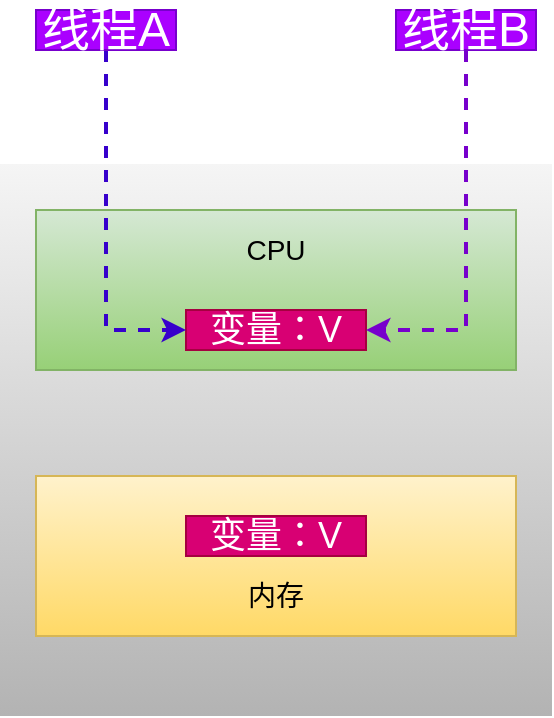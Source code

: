 <mxfile version="12.2.2" type="device" pages="5"><diagram id="YZ7Y7R7JoqKNY3NT98dX" name="第 1 页"><mxGraphModel dx="854" dy="496" grid="1" gridSize="10" guides="1" tooltips="1" connect="1" arrows="1" fold="1" page="1" pageScale="1" pageWidth="1169" pageHeight="827" math="0" shadow="0"><root><mxCell id="0"/><mxCell id="1" parent="0"/><mxCell id="cutTtf2Eejw5bIjczUNu-22" value="" style="whiteSpace=wrap;html=1;aspect=fixed;fillColor=#f5f5f5;strokeColor=none;gradientColor=#b3b3b3;" vertex="1" parent="1"><mxGeometry x="201" y="137" width="276" height="276" as="geometry"/></mxCell><mxCell id="cutTtf2Eejw5bIjczUNu-6" value="" style="rounded=0;whiteSpace=wrap;html=1;fillColor=#d5e8d4;strokeColor=#82b366;gradientColor=#97d077;" vertex="1" parent="1"><mxGeometry x="219" y="160" width="240" height="80" as="geometry"/></mxCell><mxCell id="cutTtf2Eejw5bIjczUNu-7" value="" style="rounded=0;whiteSpace=wrap;html=1;fillColor=#fff2cc;strokeColor=#d6b656;gradientColor=#ffd966;" vertex="1" parent="1"><mxGeometry x="219" y="293" width="240" height="80" as="geometry"/></mxCell><mxCell id="cutTtf2Eejw5bIjczUNu-10" value="&lt;font style=&quot;font-size: 14px&quot;&gt;CPU&lt;/font&gt;" style="text;html=1;strokeColor=none;fillColor=none;align=center;verticalAlign=middle;whiteSpace=wrap;rounded=0;" vertex="1" parent="1"><mxGeometry x="319" y="170" width="40" height="20" as="geometry"/></mxCell><mxCell id="cutTtf2Eejw5bIjczUNu-13" value="&lt;font style=&quot;font-size: 18px&quot;&gt;变量：V&lt;/font&gt;" style="text;html=1;strokeColor=#A50040;fillColor=#d80073;align=center;verticalAlign=middle;whiteSpace=wrap;rounded=0;fontColor=#ffffff;" vertex="1" parent="1"><mxGeometry x="294" y="210" width="90" height="20" as="geometry"/></mxCell><mxCell id="cutTtf2Eejw5bIjczUNu-14" value="&lt;font style=&quot;font-size: 18px&quot;&gt;变量：V&lt;/font&gt;" style="text;html=1;strokeColor=#A50040;fillColor=#d80073;align=center;verticalAlign=middle;whiteSpace=wrap;rounded=0;fontColor=#ffffff;" vertex="1" parent="1"><mxGeometry x="294" y="313" width="90" height="20" as="geometry"/></mxCell><mxCell id="cutTtf2Eejw5bIjczUNu-16" value="&lt;span style=&quot;font-size: 14px&quot;&gt;内存&lt;/span&gt;" style="text;html=1;strokeColor=none;fillColor=none;align=center;verticalAlign=middle;whiteSpace=wrap;rounded=0;" vertex="1" parent="1"><mxGeometry x="319" y="343" width="40" height="20" as="geometry"/></mxCell><mxCell id="cutTtf2Eejw5bIjczUNu-19" style="edgeStyle=orthogonalEdgeStyle;rounded=0;orthogonalLoop=1;jettySize=auto;html=1;entryX=0;entryY=0.5;entryDx=0;entryDy=0;dashed=1;strokeWidth=2;fillColor=#6a00ff;strokeColor=#3700CC;" edge="1" parent="1" source="cutTtf2Eejw5bIjczUNu-17" target="cutTtf2Eejw5bIjczUNu-13"><mxGeometry relative="1" as="geometry"><Array as="points"><mxPoint x="254" y="220"/></Array></mxGeometry></mxCell><mxCell id="cutTtf2Eejw5bIjczUNu-17" value="&lt;font style=&quot;font-size: 24px&quot;&gt;线程A&lt;/font&gt;" style="text;html=1;strokeColor=#7700CC;fillColor=#aa00ff;align=center;verticalAlign=middle;whiteSpace=wrap;rounded=0;fontColor=#ffffff;" vertex="1" parent="1"><mxGeometry x="219" y="60" width="70" height="20" as="geometry"/></mxCell><mxCell id="cutTtf2Eejw5bIjczUNu-21" style="edgeStyle=orthogonalEdgeStyle;rounded=0;orthogonalLoop=1;jettySize=auto;html=1;entryX=1;entryY=0.5;entryDx=0;entryDy=0;dashed=1;strokeWidth=2;fillColor=#aa00ff;strokeColor=#7700CC;" edge="1" parent="1" source="cutTtf2Eejw5bIjczUNu-18" target="cutTtf2Eejw5bIjczUNu-13"><mxGeometry relative="1" as="geometry"><Array as="points"><mxPoint x="434" y="220"/></Array></mxGeometry></mxCell><mxCell id="cutTtf2Eejw5bIjczUNu-18" value="&lt;font style=&quot;font-size: 24px&quot;&gt;线程B&lt;/font&gt;" style="text;html=1;strokeColor=#7700CC;fillColor=#aa00ff;align=center;verticalAlign=middle;whiteSpace=wrap;rounded=0;fontColor=#ffffff;" vertex="1" parent="1"><mxGeometry x="399" y="60" width="70" height="20" as="geometry"/></mxCell></root></mxGraphModel></diagram><diagram id="KqJdQ8v8Tzd9akDIVqpB" name="第 2 页"><mxGraphModel dx="854" dy="496" grid="1" gridSize="10" guides="1" tooltips="1" connect="1" arrows="1" fold="1" page="1" pageScale="1" pageWidth="1169" pageHeight="827" math="0" shadow="0"><root><mxCell id="htEX0x7lA4ImFFeS_5Ce-0"/><mxCell id="htEX0x7lA4ImFFeS_5Ce-1" parent="htEX0x7lA4ImFFeS_5Ce-0"/><mxCell id="htEX0x7lA4ImFFeS_5Ce-13" value="" style="rounded=0;whiteSpace=wrap;html=1;gradientColor=#B3B3B3;fillColor=#dae8fc;strokeColor=none;" vertex="1" parent="htEX0x7lA4ImFFeS_5Ce-1"><mxGeometry x="172.5" y="136" width="655" height="277" as="geometry"/></mxCell><mxCell id="htEX0x7lA4ImFFeS_5Ce-3" value="" style="rounded=0;whiteSpace=wrap;html=1;fillColor=#d5e8d4;strokeColor=#82b366;gradientColor=#97d077;" vertex="1" parent="htEX0x7lA4ImFFeS_5Ce-1"><mxGeometry x="219" y="160" width="240" height="80" as="geometry"/></mxCell><mxCell id="htEX0x7lA4ImFFeS_5Ce-18" value="" style="rounded=0;whiteSpace=wrap;html=1;fillColor=#d5e8d4;strokeColor=#82b366;gradientColor=#97d077;" vertex="1" parent="htEX0x7lA4ImFFeS_5Ce-1"><mxGeometry x="545" y="160" width="240" height="80" as="geometry"/></mxCell><mxCell id="htEX0x7lA4ImFFeS_5Ce-4" value="" style="rounded=0;whiteSpace=wrap;html=1;fillColor=#fff2cc;strokeColor=#d6b656;gradientColor=#ffd966;" vertex="1" parent="htEX0x7lA4ImFFeS_5Ce-1"><mxGeometry x="220" y="293" width="565" height="80" as="geometry"/></mxCell><mxCell id="htEX0x7lA4ImFFeS_5Ce-5" value="&lt;font style=&quot;font-size: 14px&quot;&gt;CPU-1&lt;/font&gt;" style="text;html=1;strokeColor=none;fillColor=none;align=center;verticalAlign=middle;whiteSpace=wrap;rounded=0;" vertex="1" parent="htEX0x7lA4ImFFeS_5Ce-1"><mxGeometry x="303.5" y="170" width="71" height="20" as="geometry"/></mxCell><mxCell id="fGnZQtnFUIu31n4b1PfC-3" style="edgeStyle=orthogonalEdgeStyle;orthogonalLoop=1;jettySize=auto;html=1;entryX=0;entryY=0.5;entryDx=0;entryDy=0;dashed=1;strokeWidth=2;curved=1;strokeColor=#7EA6E0;" edge="1" parent="htEX0x7lA4ImFFeS_5Ce-1" source="htEX0x7lA4ImFFeS_5Ce-6" target="htEX0x7lA4ImFFeS_5Ce-7"><mxGeometry relative="1" as="geometry"><Array as="points"><mxPoint x="339" y="333"/></Array></mxGeometry></mxCell><mxCell id="htEX0x7lA4ImFFeS_5Ce-6" value="&lt;font style=&quot;font-size: 18px&quot;&gt;变量：V&lt;/font&gt;" style="text;html=1;strokeColor=#A50040;fillColor=#d80073;align=center;verticalAlign=middle;whiteSpace=wrap;rounded=0;fontColor=#ffffff;" vertex="1" parent="htEX0x7lA4ImFFeS_5Ce-1"><mxGeometry x="294" y="210" width="90" height="20" as="geometry"/></mxCell><mxCell id="htEX0x7lA4ImFFeS_5Ce-7" value="&lt;font style=&quot;font-size: 18px&quot;&gt;变量：V&lt;/font&gt;" style="text;html=1;strokeColor=#A50040;fillColor=#d80073;align=center;verticalAlign=middle;whiteSpace=wrap;rounded=0;fontColor=#ffffff;" vertex="1" parent="htEX0x7lA4ImFFeS_5Ce-1"><mxGeometry x="460" y="323" width="90" height="20" as="geometry"/></mxCell><mxCell id="htEX0x7lA4ImFFeS_5Ce-8" value="&lt;span style=&quot;font-size: 14px&quot;&gt;内存&lt;/span&gt;" style="text;html=1;strokeColor=none;fillColor=none;align=center;verticalAlign=middle;whiteSpace=wrap;rounded=0;" vertex="1" parent="htEX0x7lA4ImFFeS_5Ce-1"><mxGeometry x="480" y="353" width="40" height="20" as="geometry"/></mxCell><mxCell id="htEX0x7lA4ImFFeS_5Ce-9" style="edgeStyle=orthogonalEdgeStyle;rounded=0;orthogonalLoop=1;jettySize=auto;html=1;entryX=0;entryY=0.5;entryDx=0;entryDy=0;dashed=1;strokeWidth=2;fillColor=#6a00ff;strokeColor=#3700CC;" edge="1" parent="htEX0x7lA4ImFFeS_5Ce-1" source="htEX0x7lA4ImFFeS_5Ce-10" target="htEX0x7lA4ImFFeS_5Ce-6"><mxGeometry relative="1" as="geometry"><Array as="points"><mxPoint x="254" y="220"/></Array></mxGeometry></mxCell><mxCell id="htEX0x7lA4ImFFeS_5Ce-10" value="&lt;font style=&quot;font-size: 24px&quot;&gt;线程A&lt;/font&gt;" style="text;html=1;strokeColor=#7700CC;fillColor=#aa00ff;align=center;verticalAlign=middle;whiteSpace=wrap;rounded=0;fontColor=#ffffff;" vertex="1" parent="htEX0x7lA4ImFFeS_5Ce-1"><mxGeometry x="219" y="60" width="70" height="20" as="geometry"/></mxCell><mxCell id="htEX0x7lA4ImFFeS_5Ce-23" style="edgeStyle=orthogonalEdgeStyle;rounded=0;orthogonalLoop=1;jettySize=auto;html=1;entryX=1;entryY=0.75;entryDx=0;entryDy=0;dashed=1;strokeWidth=2;fillColor=#aa00ff;strokeColor=#7700CC;" edge="1" parent="htEX0x7lA4ImFFeS_5Ce-1" source="htEX0x7lA4ImFFeS_5Ce-12" target="htEX0x7lA4ImFFeS_5Ce-20"><mxGeometry relative="1" as="geometry"/></mxCell><mxCell id="htEX0x7lA4ImFFeS_5Ce-12" value="&lt;font style=&quot;font-size: 24px&quot;&gt;线程B&lt;/font&gt;" style="text;html=1;strokeColor=#7700CC;fillColor=#aa00ff;align=center;verticalAlign=middle;whiteSpace=wrap;rounded=0;fontColor=#ffffff;" vertex="1" parent="htEX0x7lA4ImFFeS_5Ce-1"><mxGeometry x="710" y="60" width="70" height="20" as="geometry"/></mxCell><mxCell id="htEX0x7lA4ImFFeS_5Ce-19" value="&lt;font style=&quot;font-size: 14px&quot;&gt;CPU-2&lt;/font&gt;" style="text;html=1;strokeColor=none;fillColor=none;align=center;verticalAlign=middle;whiteSpace=wrap;rounded=0;" vertex="1" parent="htEX0x7lA4ImFFeS_5Ce-1"><mxGeometry x="645" y="170" width="45" height="20" as="geometry"/></mxCell><mxCell id="htEX0x7lA4ImFFeS_5Ce-20" value="&lt;font style=&quot;font-size: 18px&quot;&gt;变量：V&lt;/font&gt;" style="text;html=1;strokeColor=#A50040;fillColor=#d80073;align=center;verticalAlign=middle;whiteSpace=wrap;rounded=0;fontColor=#ffffff;" vertex="1" parent="htEX0x7lA4ImFFeS_5Ce-1"><mxGeometry x="620" y="210" width="90" height="20" as="geometry"/></mxCell><mxCell id="fGnZQtnFUIu31n4b1PfC-5" style="edgeStyle=orthogonalEdgeStyle;orthogonalLoop=1;jettySize=auto;html=1;entryX=0.584;entryY=0.588;entryDx=0;entryDy=0;entryPerimeter=0;dashed=1;strokeWidth=2;curved=1;strokeColor=#7EA6E0;" edge="1" parent="htEX0x7lA4ImFFeS_5Ce-1" source="htEX0x7lA4ImFFeS_5Ce-18" target="htEX0x7lA4ImFFeS_5Ce-4"><mxGeometry relative="1" as="geometry"><Array as="points"><mxPoint x="665" y="340"/></Array></mxGeometry></mxCell></root></mxGraphModel></diagram><diagram id="HbPO_Closx_KGSHCogGu" name="第 3 页"><mxGraphModel dx="854" dy="496" grid="1" gridSize="10" guides="1" tooltips="1" connect="1" arrows="1" fold="1" page="1" pageScale="1" pageWidth="1169" pageHeight="827" math="0" shadow="0"><root><mxCell id="z0KVDvhs4ZLpqrcBJLjd-0"/><mxCell id="z0KVDvhs4ZLpqrcBJLjd-1" parent="z0KVDvhs4ZLpqrcBJLjd-0"/><mxCell id="z0KVDvhs4ZLpqrcBJLjd-2" value="" style="endArrow=classic;html=1;strokeColor=#7EA6E0;strokeWidth=2;" edge="1" parent="z0KVDvhs4ZLpqrcBJLjd-1"><mxGeometry width="50" height="50" relative="1" as="geometry"><mxPoint x="200" y="380" as="sourcePoint"/><mxPoint x="200" y="120" as="targetPoint"/></mxGeometry></mxCell><mxCell id="z0KVDvhs4ZLpqrcBJLjd-3" value="" style="endArrow=classic;html=1;strokeColor=#7EA6E0;strokeWidth=2;" edge="1" parent="z0KVDvhs4ZLpqrcBJLjd-1"><mxGeometry width="50" height="50" relative="1" as="geometry"><mxPoint x="180" y="360" as="sourcePoint"/><mxPoint x="650" y="360" as="targetPoint"/></mxGeometry></mxCell><mxCell id="z0KVDvhs4ZLpqrcBJLjd-4" value="" style="endArrow=classic;html=1;strokeColor=#F19C99;strokeWidth=2;dashed=1;" edge="1" parent="z0KVDvhs4ZLpqrcBJLjd-1" source="z0KVDvhs4ZLpqrcBJLjd-13"><mxGeometry width="50" height="50" relative="1" as="geometry"><mxPoint x="200" y="320" as="sourcePoint"/><mxPoint x="640" y="320" as="targetPoint"/></mxGeometry></mxCell><mxCell id="z0KVDvhs4ZLpqrcBJLjd-7" value="" style="endArrow=classic;html=1;strokeColor=#F19C99;strokeWidth=2;dashed=1;" edge="1" parent="z0KVDvhs4ZLpqrcBJLjd-1" source="z0KVDvhs4ZLpqrcBJLjd-15"><mxGeometry width="50" height="50" relative="1" as="geometry"><mxPoint x="200" y="250" as="sourcePoint"/><mxPoint x="640" y="250" as="targetPoint"/></mxGeometry></mxCell><mxCell id="z0KVDvhs4ZLpqrcBJLjd-5" value="" style="rounded=0;whiteSpace=wrap;html=1;fillColor=#60a917;strokeColor=#2D7600;fontColor=#ffffff;" vertex="1" parent="z0KVDvhs4ZLpqrcBJLjd-1"><mxGeometry x="200" y="240" width="80" height="20" as="geometry"/></mxCell><mxCell id="z0KVDvhs4ZLpqrcBJLjd-8" value="" style="endArrow=classic;html=1;strokeColor=#F19C99;strokeWidth=2;dashed=1;" edge="1" parent="z0KVDvhs4ZLpqrcBJLjd-1" target="z0KVDvhs4ZLpqrcBJLjd-5"><mxGeometry width="50" height="50" relative="1" as="geometry"><mxPoint x="200" y="250" as="sourcePoint"/><mxPoint x="590" y="250" as="targetPoint"/></mxGeometry></mxCell><mxCell id="z0KVDvhs4ZLpqrcBJLjd-9" value="" style="rounded=0;whiteSpace=wrap;html=1;fillColor=#60a917;strokeColor=#2D7600;fontColor=#ffffff;" vertex="1" parent="z0KVDvhs4ZLpqrcBJLjd-1"><mxGeometry x="280" y="310" width="80" height="20" as="geometry"/></mxCell><mxCell id="z0KVDvhs4ZLpqrcBJLjd-10" value="" style="endArrow=classic;html=1;strokeColor=#F19C99;strokeWidth=2;dashed=1;" edge="1" parent="z0KVDvhs4ZLpqrcBJLjd-1" target="z0KVDvhs4ZLpqrcBJLjd-9"><mxGeometry width="50" height="50" relative="1" as="geometry"><mxPoint x="200" y="320" as="sourcePoint"/><mxPoint x="590" y="320" as="targetPoint"/></mxGeometry></mxCell><mxCell id="z0KVDvhs4ZLpqrcBJLjd-11" value="" style="rounded=0;whiteSpace=wrap;html=1;fillColor=#60a917;strokeColor=#2D7600;fontColor=#ffffff;" vertex="1" parent="z0KVDvhs4ZLpqrcBJLjd-1"><mxGeometry x="360" y="240" width="80" height="20" as="geometry"/></mxCell><mxCell id="z0KVDvhs4ZLpqrcBJLjd-12" value="" style="endArrow=classic;html=1;strokeColor=#F19C99;strokeWidth=2;dashed=1;" edge="1" parent="z0KVDvhs4ZLpqrcBJLjd-1" source="z0KVDvhs4ZLpqrcBJLjd-5" target="z0KVDvhs4ZLpqrcBJLjd-11"><mxGeometry width="50" height="50" relative="1" as="geometry"><mxPoint x="280" y="250" as="sourcePoint"/><mxPoint x="590" y="250" as="targetPoint"/></mxGeometry></mxCell><mxCell id="z0KVDvhs4ZLpqrcBJLjd-13" value="" style="rounded=0;whiteSpace=wrap;html=1;fillColor=#60a917;strokeColor=#2D7600;fontColor=#ffffff;" vertex="1" parent="z0KVDvhs4ZLpqrcBJLjd-1"><mxGeometry x="440" y="310" width="80" height="20" as="geometry"/></mxCell><mxCell id="z0KVDvhs4ZLpqrcBJLjd-14" value="" style="endArrow=classic;html=1;strokeColor=#F19C99;strokeWidth=2;dashed=1;" edge="1" parent="z0KVDvhs4ZLpqrcBJLjd-1" source="z0KVDvhs4ZLpqrcBJLjd-9" target="z0KVDvhs4ZLpqrcBJLjd-13"><mxGeometry width="50" height="50" relative="1" as="geometry"><mxPoint x="360" y="320" as="sourcePoint"/><mxPoint x="590" y="320" as="targetPoint"/></mxGeometry></mxCell><mxCell id="z0KVDvhs4ZLpqrcBJLjd-15" value="" style="rounded=0;whiteSpace=wrap;html=1;fillColor=#60a917;strokeColor=#2D7600;fontColor=#ffffff;" vertex="1" parent="z0KVDvhs4ZLpqrcBJLjd-1"><mxGeometry x="520" y="240" width="80" height="20" as="geometry"/></mxCell><mxCell id="z0KVDvhs4ZLpqrcBJLjd-17" value="" style="endArrow=classic;html=1;strokeColor=#F19C99;strokeWidth=2;dashed=1;" edge="1" parent="z0KVDvhs4ZLpqrcBJLjd-1" source="z0KVDvhs4ZLpqrcBJLjd-11" target="z0KVDvhs4ZLpqrcBJLjd-15"><mxGeometry width="50" height="50" relative="1" as="geometry"><mxPoint x="440" y="250" as="sourcePoint"/><mxPoint x="640" y="250" as="targetPoint"/></mxGeometry></mxCell><mxCell id="z0KVDvhs4ZLpqrcBJLjd-19" value="&lt;font style=&quot;font-size: 18px&quot;&gt;线程B&lt;/font&gt;" style="rounded=0;whiteSpace=wrap;html=1;fillColor=#008a00;strokeColor=#005700;fontColor=#ffffff;" vertex="1" parent="z0KVDvhs4ZLpqrcBJLjd-1"><mxGeometry x="120" y="305" width="70" height="30" as="geometry"/></mxCell><mxCell id="z0KVDvhs4ZLpqrcBJLjd-20" value="&lt;font style=&quot;font-size: 18px&quot;&gt;线程A&lt;/font&gt;" style="rounded=0;whiteSpace=wrap;html=1;fillColor=#008a00;strokeColor=#005700;fontColor=#ffffff;" vertex="1" parent="z0KVDvhs4ZLpqrcBJLjd-1"><mxGeometry x="120" y="235" width="70" height="30" as="geometry"/></mxCell><mxCell id="z0KVDvhs4ZLpqrcBJLjd-22" value="&lt;font style=&quot;font-size: 18px&quot;&gt;时间&lt;/font&gt;" style="rounded=0;whiteSpace=wrap;html=1;fillColor=#dae8fc;strokeColor=#6c8ebf;" vertex="1" parent="z0KVDvhs4ZLpqrcBJLjd-1"><mxGeometry x="670" y="350" width="40" height="20" as="geometry"/></mxCell><mxCell id="z0KVDvhs4ZLpqrcBJLjd-23" value="&lt;span style=&quot;font-size: 18px&quot;&gt;任务&lt;/span&gt;" style="rounded=0;whiteSpace=wrap;html=1;fillColor=#dae8fc;strokeColor=#6c8ebf;" vertex="1" parent="z0KVDvhs4ZLpqrcBJLjd-1"><mxGeometry x="150" y="110" width="40" height="20" as="geometry"/></mxCell><mxCell id="z0KVDvhs4ZLpqrcBJLjd-24" value="" style="endArrow=classic;html=1;strokeColor=#B20000;strokeWidth=1;fillColor=#e51400;" edge="1" parent="z0KVDvhs4ZLpqrcBJLjd-1"><mxGeometry width="50" height="50" relative="1" as="geometry"><mxPoint x="280" y="210" as="sourcePoint"/><mxPoint x="280" y="310" as="targetPoint"/></mxGeometry></mxCell><mxCell id="z0KVDvhs4ZLpqrcBJLjd-25" value="任务切换" style="text;html=1;strokeColor=none;fillColor=none;align=center;verticalAlign=middle;whiteSpace=wrap;rounded=0;" vertex="1" parent="z0KVDvhs4ZLpqrcBJLjd-1"><mxGeometry x="270" y="180" width="50" height="20" as="geometry"/></mxCell></root></mxGraphModel></diagram><diagram id="DEYPMbJ0MlnAuM2-aii4" name="第 4 页"><mxGraphModel dx="854" dy="496" grid="1" gridSize="10" guides="1" tooltips="1" connect="1" arrows="1" fold="1" page="1" pageScale="1" pageWidth="1169" pageHeight="827" math="0" shadow="0"><root><mxCell id="SbwMI7MAZXNxjXsjqOl_-0"/><mxCell id="SbwMI7MAZXNxjXsjqOl_-1" parent="SbwMI7MAZXNxjXsjqOl_-0"/><mxCell id="SbwMI7MAZXNxjXsjqOl_-16" style="edgeStyle=orthogonalEdgeStyle;rounded=1;orthogonalLoop=1;jettySize=auto;html=1;entryX=0.5;entryY=0;entryDx=0;entryDy=0;dashed=1;strokeColor=#7EA6E0;strokeWidth=2;" edge="1" parent="SbwMI7MAZXNxjXsjqOl_-1" source="SbwMI7MAZXNxjXsjqOl_-2" target="SbwMI7MAZXNxjXsjqOl_-15"><mxGeometry relative="1" as="geometry"/></mxCell><mxCell id="SbwMI7MAZXNxjXsjqOl_-2" value="&lt;font style=&quot;font-size: 14px&quot;&gt;将total=0加载到寄存器&lt;/font&gt;" style="rounded=0;whiteSpace=wrap;html=1;fillColor=#60a917;strokeColor=#2D7600;fontColor=#ffffff;" vertex="1" parent="SbwMI7MAZXNxjXsjqOl_-1"><mxGeometry x="200" y="140" width="150" height="30" as="geometry"/></mxCell><mxCell id="SbwMI7MAZXNxjXsjqOl_-22" style="edgeStyle=orthogonalEdgeStyle;rounded=1;orthogonalLoop=1;jettySize=auto;html=1;entryX=0.5;entryY=0;entryDx=0;entryDy=0;dashed=1;strokeColor=#7EA6E0;strokeWidth=2;" edge="1" parent="SbwMI7MAZXNxjXsjqOl_-1" source="SbwMI7MAZXNxjXsjqOl_-4" target="SbwMI7MAZXNxjXsjqOl_-6"><mxGeometry relative="1" as="geometry"/></mxCell><mxCell id="SbwMI7MAZXNxjXsjqOl_-4" value="&lt;span style=&quot;font-size: 14px&quot;&gt;total+1=1&lt;/span&gt;" style="rounded=0;whiteSpace=wrap;html=1;fillColor=#60a917;strokeColor=#2D7600;fontColor=#ffffff;" vertex="1" parent="SbwMI7MAZXNxjXsjqOl_-1"><mxGeometry x="200" y="320" width="150" height="30" as="geometry"/></mxCell><mxCell id="SbwMI7MAZXNxjXsjqOl_-6" value="&lt;span style=&quot;font-size: 14px&quot;&gt;将total写入内存&lt;/span&gt;" style="rounded=0;whiteSpace=wrap;html=1;fillColor=#60a917;strokeColor=#2D7600;fontColor=#ffffff;" vertex="1" parent="SbwMI7MAZXNxjXsjqOl_-1"><mxGeometry x="200" y="410" width="150" height="30" as="geometry"/></mxCell><mxCell id="SbwMI7MAZXNxjXsjqOl_-18" style="edgeStyle=orthogonalEdgeStyle;rounded=1;orthogonalLoop=1;jettySize=auto;html=1;entryX=0.5;entryY=0;entryDx=0;entryDy=0;dashed=1;strokeColor=#7EA6E0;strokeWidth=2;" edge="1" parent="SbwMI7MAZXNxjXsjqOl_-1" source="SbwMI7MAZXNxjXsjqOl_-7" target="SbwMI7MAZXNxjXsjqOl_-8"><mxGeometry relative="1" as="geometry"/></mxCell><mxCell id="SbwMI7MAZXNxjXsjqOl_-7" value="&lt;font style=&quot;font-size: 14px&quot;&gt;将total=0加载到寄存器&lt;/font&gt;" style="rounded=0;whiteSpace=wrap;html=1;fillColor=#60a917;strokeColor=#2D7600;fontColor=#ffffff;" vertex="1" parent="SbwMI7MAZXNxjXsjqOl_-1"><mxGeometry x="500" y="140" width="150" height="30" as="geometry"/></mxCell><mxCell id="SbwMI7MAZXNxjXsjqOl_-19" style="edgeStyle=orthogonalEdgeStyle;rounded=1;orthogonalLoop=1;jettySize=auto;html=1;entryX=0.5;entryY=0;entryDx=0;entryDy=0;dashed=1;strokeColor=#7EA6E0;strokeWidth=2;" edge="1" parent="SbwMI7MAZXNxjXsjqOl_-1" source="SbwMI7MAZXNxjXsjqOl_-8" target="SbwMI7MAZXNxjXsjqOl_-9"><mxGeometry relative="1" as="geometry"/></mxCell><mxCell id="SbwMI7MAZXNxjXsjqOl_-8" value="&lt;span style=&quot;font-size: 14px&quot;&gt;total+1=1&lt;/span&gt;" style="rounded=0;whiteSpace=wrap;html=1;fillColor=#60a917;strokeColor=#2D7600;fontColor=#ffffff;" vertex="1" parent="SbwMI7MAZXNxjXsjqOl_-1"><mxGeometry x="500" y="230" width="150" height="30" as="geometry"/></mxCell><mxCell id="SbwMI7MAZXNxjXsjqOl_-21" style="edgeStyle=orthogonalEdgeStyle;rounded=1;orthogonalLoop=1;jettySize=auto;html=1;dashed=1;strokeColor=#7EA6E0;strokeWidth=2;" edge="1" parent="SbwMI7MAZXNxjXsjqOl_-1" source="SbwMI7MAZXNxjXsjqOl_-9" target="SbwMI7MAZXNxjXsjqOl_-4"><mxGeometry relative="1" as="geometry"/></mxCell><mxCell id="SbwMI7MAZXNxjXsjqOl_-9" value="&lt;span style=&quot;font-size: 14px&quot;&gt;将total写入内存&lt;/span&gt;" style="rounded=0;whiteSpace=wrap;html=1;fillColor=#60a917;strokeColor=#2D7600;fontColor=#ffffff;" vertex="1" parent="SbwMI7MAZXNxjXsjqOl_-1"><mxGeometry x="500" y="320" width="150" height="30" as="geometry"/></mxCell><mxCell id="SbwMI7MAZXNxjXsjqOl_-12" style="edgeStyle=orthogonalEdgeStyle;rounded=1;orthogonalLoop=1;jettySize=auto;html=1;entryX=0.5;entryY=0;entryDx=0;entryDy=0;strokeColor=#7EA6E0;strokeWidth=2;dashed=1;" edge="1" parent="SbwMI7MAZXNxjXsjqOl_-1" source="SbwMI7MAZXNxjXsjqOl_-10" target="SbwMI7MAZXNxjXsjqOl_-2"><mxGeometry relative="1" as="geometry"/></mxCell><mxCell id="SbwMI7MAZXNxjXsjqOl_-10" value="&lt;font style=&quot;font-size: 18px&quot;&gt;线程A&lt;/font&gt;" style="rounded=0;whiteSpace=wrap;html=1;fillColor=#1ba1e2;strokeColor=#006EAF;fontColor=#ffffff;" vertex="1" parent="SbwMI7MAZXNxjXsjqOl_-1"><mxGeometry x="240" y="50" width="70" height="30" as="geometry"/></mxCell><mxCell id="SbwMI7MAZXNxjXsjqOl_-14" style="edgeStyle=orthogonalEdgeStyle;rounded=1;orthogonalLoop=1;jettySize=auto;html=1;dashed=1;strokeColor=#7EA6E0;strokeWidth=2;" edge="1" parent="SbwMI7MAZXNxjXsjqOl_-1" source="SbwMI7MAZXNxjXsjqOl_-11" target="SbwMI7MAZXNxjXsjqOl_-7"><mxGeometry relative="1" as="geometry"/></mxCell><mxCell id="SbwMI7MAZXNxjXsjqOl_-11" value="&lt;font style=&quot;font-size: 18px&quot;&gt;线程B&lt;/font&gt;" style="rounded=0;whiteSpace=wrap;html=1;fillColor=#1ba1e2;strokeColor=#006EAF;fontColor=#ffffff;" vertex="1" parent="SbwMI7MAZXNxjXsjqOl_-1"><mxGeometry x="540" y="50" width="70" height="30" as="geometry"/></mxCell><mxCell id="SbwMI7MAZXNxjXsjqOl_-17" style="edgeStyle=orthogonalEdgeStyle;rounded=1;orthogonalLoop=1;jettySize=auto;html=1;entryX=0;entryY=0.5;entryDx=0;entryDy=0;dashed=1;strokeColor=#7EA6E0;strokeWidth=2;" edge="1" parent="SbwMI7MAZXNxjXsjqOl_-1" source="SbwMI7MAZXNxjXsjqOl_-15" target="SbwMI7MAZXNxjXsjqOl_-7"><mxGeometry relative="1" as="geometry"/></mxCell><mxCell id="SbwMI7MAZXNxjXsjqOl_-15" value="&lt;span style=&quot;font-size: 14px&quot;&gt;线程切换&lt;/span&gt;" style="rounded=0;whiteSpace=wrap;html=1;fillColor=#aa00ff;strokeColor=#7700CC;fontColor=#ffffff;" vertex="1" parent="SbwMI7MAZXNxjXsjqOl_-1"><mxGeometry x="200" y="230" width="150" height="30" as="geometry"/></mxCell></root></mxGraphModel></diagram><diagram id="g62hOYvCSbF59ts-3Kqm" name="第 5 页"><mxGraphModel dx="1423" dy="827" grid="1" gridSize="10" guides="1" tooltips="1" connect="1" arrows="1" fold="1" page="1" pageScale="1" pageWidth="1169" pageHeight="827" math="0" shadow="0"><root><mxCell id="VRT5Abrc4-zfV9jlqv-w-0"/><mxCell id="VRT5Abrc4-zfV9jlqv-w-1" parent="VRT5Abrc4-zfV9jlqv-w-0"/><mxCell id="MIMTnRotYEEIXUL3vyPa-7" style="edgeStyle=orthogonalEdgeStyle;rounded=1;orthogonalLoop=1;jettySize=auto;html=1;entryX=0.5;entryY=0;entryDx=0;entryDy=0;strokeColor=#7EA6E0;strokeWidth=2;" edge="1" parent="VRT5Abrc4-zfV9jlqv-w-1" source="MIMTnRotYEEIXUL3vyPa-0" target="MIMTnRotYEEIXUL3vyPa-1"><mxGeometry relative="1" as="geometry"/></mxCell><mxCell id="MIMTnRotYEEIXUL3vyPa-0" value="&lt;font style=&quot;font-size: 18px&quot;&gt;线程A&lt;/font&gt;" style="rounded=0;whiteSpace=wrap;html=1;fillColor=#1ba1e2;strokeColor=#006EAF;fontColor=#ffffff;" vertex="1" parent="VRT5Abrc4-zfV9jlqv-w-1"><mxGeometry x="240" y="50" width="70" height="30" as="geometry"/></mxCell><mxCell id="MIMTnRotYEEIXUL3vyPa-8" style="edgeStyle=orthogonalEdgeStyle;rounded=1;orthogonalLoop=1;jettySize=auto;html=1;strokeColor=#7EA6E0;strokeWidth=2;" edge="1" parent="VRT5Abrc4-zfV9jlqv-w-1" source="MIMTnRotYEEIXUL3vyPa-1" target="MIMTnRotYEEIXUL3vyPa-3"><mxGeometry relative="1" as="geometry"/></mxCell><mxCell id="MIMTnRotYEEIXUL3vyPa-1" value="&lt;div style=&quot;text-align: left&quot;&gt;&lt;font face=&quot;operator mono, consolas, monaco, menlo, monospace&quot; style=&quot;font-size: 14px&quot;&gt;&lt;span style=&quot;white-space: pre ; background-color: rgb(0 , 127 , 255)&quot;&gt;instance==null&lt;/span&gt;&lt;/font&gt;&lt;/div&gt;" style="rhombus;whiteSpace=wrap;html=1;fillColor=#1ba1e2;strokeColor=#006EAF;fontColor=#ffffff;" vertex="1" parent="VRT5Abrc4-zfV9jlqv-w-1"><mxGeometry x="175" y="180" width="200" height="100" as="geometry"/></mxCell><mxCell id="MIMTnRotYEEIXUL3vyPa-9" style="edgeStyle=orthogonalEdgeStyle;rounded=1;orthogonalLoop=1;jettySize=auto;html=1;strokeColor=#7EA6E0;strokeWidth=2;" edge="1" parent="VRT5Abrc4-zfV9jlqv-w-1" source="MIMTnRotYEEIXUL3vyPa-3" target="MIMTnRotYEEIXUL3vyPa-5"><mxGeometry relative="1" as="geometry"/></mxCell><mxCell id="MIMTnRotYEEIXUL3vyPa-3" value="&lt;font style=&quot;font-size: 18px&quot;&gt;分配一块内存N&lt;/font&gt;" style="rounded=0;whiteSpace=wrap;html=1;fillColor=#1ba1e2;strokeColor=#006EAF;fontColor=#ffffff;" vertex="1" parent="VRT5Abrc4-zfV9jlqv-w-1"><mxGeometry x="200" y="390" width="150" height="50" as="geometry"/></mxCell><mxCell id="MIMTnRotYEEIXUL3vyPa-10" style="edgeStyle=orthogonalEdgeStyle;rounded=1;orthogonalLoop=1;jettySize=auto;html=1;entryX=0.5;entryY=0;entryDx=0;entryDy=0;strokeColor=#7EA6E0;strokeWidth=2;" edge="1" parent="VRT5Abrc4-zfV9jlqv-w-1" source="MIMTnRotYEEIXUL3vyPa-5" target="MIMTnRotYEEIXUL3vyPa-6"><mxGeometry relative="1" as="geometry"/></mxCell><mxCell id="MIMTnRotYEEIXUL3vyPa-22" style="edgeStyle=orthogonalEdgeStyle;rounded=1;orthogonalLoop=1;jettySize=auto;html=1;entryX=0;entryY=0.5;entryDx=0;entryDy=0;strokeColor=#6F0000;strokeWidth=2;dashed=1;fillColor=#a20025;" edge="1" parent="VRT5Abrc4-zfV9jlqv-w-1" source="MIMTnRotYEEIXUL3vyPa-5" target="MIMTnRotYEEIXUL3vyPa-14"><mxGeometry relative="1" as="geometry"/></mxCell><mxCell id="MIMTnRotYEEIXUL3vyPa-5" value="&lt;span style=&quot;font-size: 18px&quot;&gt;instance=&amp;amp;N&lt;/span&gt;" style="rounded=0;whiteSpace=wrap;html=1;fillColor=#1ba1e2;strokeColor=#006EAF;fontColor=#ffffff;" vertex="1" parent="VRT5Abrc4-zfV9jlqv-w-1"><mxGeometry x="200" y="540" width="150" height="50" as="geometry"/></mxCell><mxCell id="MIMTnRotYEEIXUL3vyPa-6" value="&lt;span style=&quot;font-size: 18px&quot;&gt;初始化&lt;/span&gt;&lt;span style=&quot;font-size: 18px&quot;&gt;Singleton&lt;/span&gt;" style="rounded=0;whiteSpace=wrap;html=1;fillColor=#1ba1e2;strokeColor=#006EAF;fontColor=#ffffff;" vertex="1" parent="VRT5Abrc4-zfV9jlqv-w-1"><mxGeometry x="200" y="690" width="150" height="50" as="geometry"/></mxCell><mxCell id="MIMTnRotYEEIXUL3vyPa-11" style="edgeStyle=orthogonalEdgeStyle;rounded=1;orthogonalLoop=1;jettySize=auto;html=1;entryX=0.5;entryY=0;entryDx=0;entryDy=0;strokeColor=#7700CC;strokeWidth=2;fillColor=#aa00ff;" edge="1" parent="VRT5Abrc4-zfV9jlqv-w-1" source="MIMTnRotYEEIXUL3vyPa-12" target="MIMTnRotYEEIXUL3vyPa-14"><mxGeometry relative="1" as="geometry"/></mxCell><mxCell id="MIMTnRotYEEIXUL3vyPa-12" value="&lt;font style=&quot;font-size: 18px&quot;&gt;线程B&lt;/font&gt;" style="rounded=0;whiteSpace=wrap;html=1;fillColor=#aa00ff;strokeColor=#7700CC;fontColor=#ffffff;" vertex="1" parent="VRT5Abrc4-zfV9jlqv-w-1"><mxGeometry x="645" y="50" width="70" height="30" as="geometry"/></mxCell><mxCell id="MIMTnRotYEEIXUL3vyPa-25" style="edgeStyle=orthogonalEdgeStyle;rounded=1;orthogonalLoop=1;jettySize=auto;html=1;entryX=0.5;entryY=0;entryDx=0;entryDy=0;strokeColor=#7EA6E0;strokeWidth=2;" edge="1" parent="VRT5Abrc4-zfV9jlqv-w-1" source="MIMTnRotYEEIXUL3vyPa-14" target="MIMTnRotYEEIXUL3vyPa-24"><mxGeometry relative="1" as="geometry"/></mxCell><mxCell id="MIMTnRotYEEIXUL3vyPa-14" value="&lt;div style=&quot;text-align: left&quot;&gt;&lt;font face=&quot;operator mono, consolas, monaco, menlo, monospace&quot; style=&quot;font-size: 14px&quot;&gt;&lt;span style=&quot;white-space: pre ; background-color: rgb(102 , 0 , 204)&quot;&gt;instance==null&lt;/span&gt;&lt;/font&gt;&lt;/div&gt;" style="rhombus;whiteSpace=wrap;html=1;fillColor=#aa00ff;strokeColor=#7700CC;fontColor=#ffffff;" vertex="1" parent="VRT5Abrc4-zfV9jlqv-w-1"><mxGeometry x="580" y="180" width="200" height="100" as="geometry"/></mxCell><mxCell id="MIMTnRotYEEIXUL3vyPa-16" value="&lt;font style=&quot;font-size: 18px&quot;&gt;分配一块内存N&lt;/font&gt;" style="rounded=0;whiteSpace=wrap;html=1;fillColor=#aa00ff;strokeColor=#7700CC;fontColor=#ffffff;" vertex="1" parent="VRT5Abrc4-zfV9jlqv-w-1"><mxGeometry x="605" y="390" width="150" height="50" as="geometry"/></mxCell><mxCell id="MIMTnRotYEEIXUL3vyPa-18" value="&lt;span style=&quot;font-size: 18px&quot;&gt;instance=&amp;amp;N&lt;/span&gt;" style="rounded=0;whiteSpace=wrap;html=1;fillColor=#aa00ff;strokeColor=#7700CC;fontColor=#ffffff;" vertex="1" parent="VRT5Abrc4-zfV9jlqv-w-1"><mxGeometry x="605" y="540" width="150" height="50" as="geometry"/></mxCell><mxCell id="MIMTnRotYEEIXUL3vyPa-19" value="&lt;span style=&quot;font-size: 18px&quot;&gt;初始化&lt;/span&gt;&lt;span style=&quot;font-size: 18px&quot;&gt;Singleton&lt;/span&gt;" style="rounded=0;whiteSpace=wrap;html=1;fillColor=#aa00ff;strokeColor=#7700CC;fontColor=#ffffff;" vertex="1" parent="VRT5Abrc4-zfV9jlqv-w-1"><mxGeometry x="605" y="690" width="150" height="50" as="geometry"/></mxCell><mxCell id="MIMTnRotYEEIXUL3vyPa-23" value="&lt;font style=&quot;font-size: 18px&quot;&gt;线程切换&lt;/font&gt;" style="text;html=1;strokeColor=#A50040;fillColor=#d80073;align=center;verticalAlign=middle;whiteSpace=wrap;rounded=0;fontColor=#ffffff;" vertex="1" parent="VRT5Abrc4-zfV9jlqv-w-1"><mxGeometry x="484" y="200" width="100" height="20" as="geometry"/></mxCell><mxCell id="MIMTnRotYEEIXUL3vyPa-24" value="&lt;span style=&quot;font-size: 18px&quot;&gt;返回未初始化的&lt;/span&gt;&lt;span style=&quot;font-size: 18px&quot;&gt;instance&lt;/span&gt;" style="rounded=0;whiteSpace=wrap;html=1;fillColor=#aa00ff;strokeColor=#7700CC;fontColor=#ffffff;" vertex="1" parent="VRT5Abrc4-zfV9jlqv-w-1"><mxGeometry x="900" y="390" width="150" height="50" as="geometry"/></mxCell></root></mxGraphModel></diagram></mxfile>